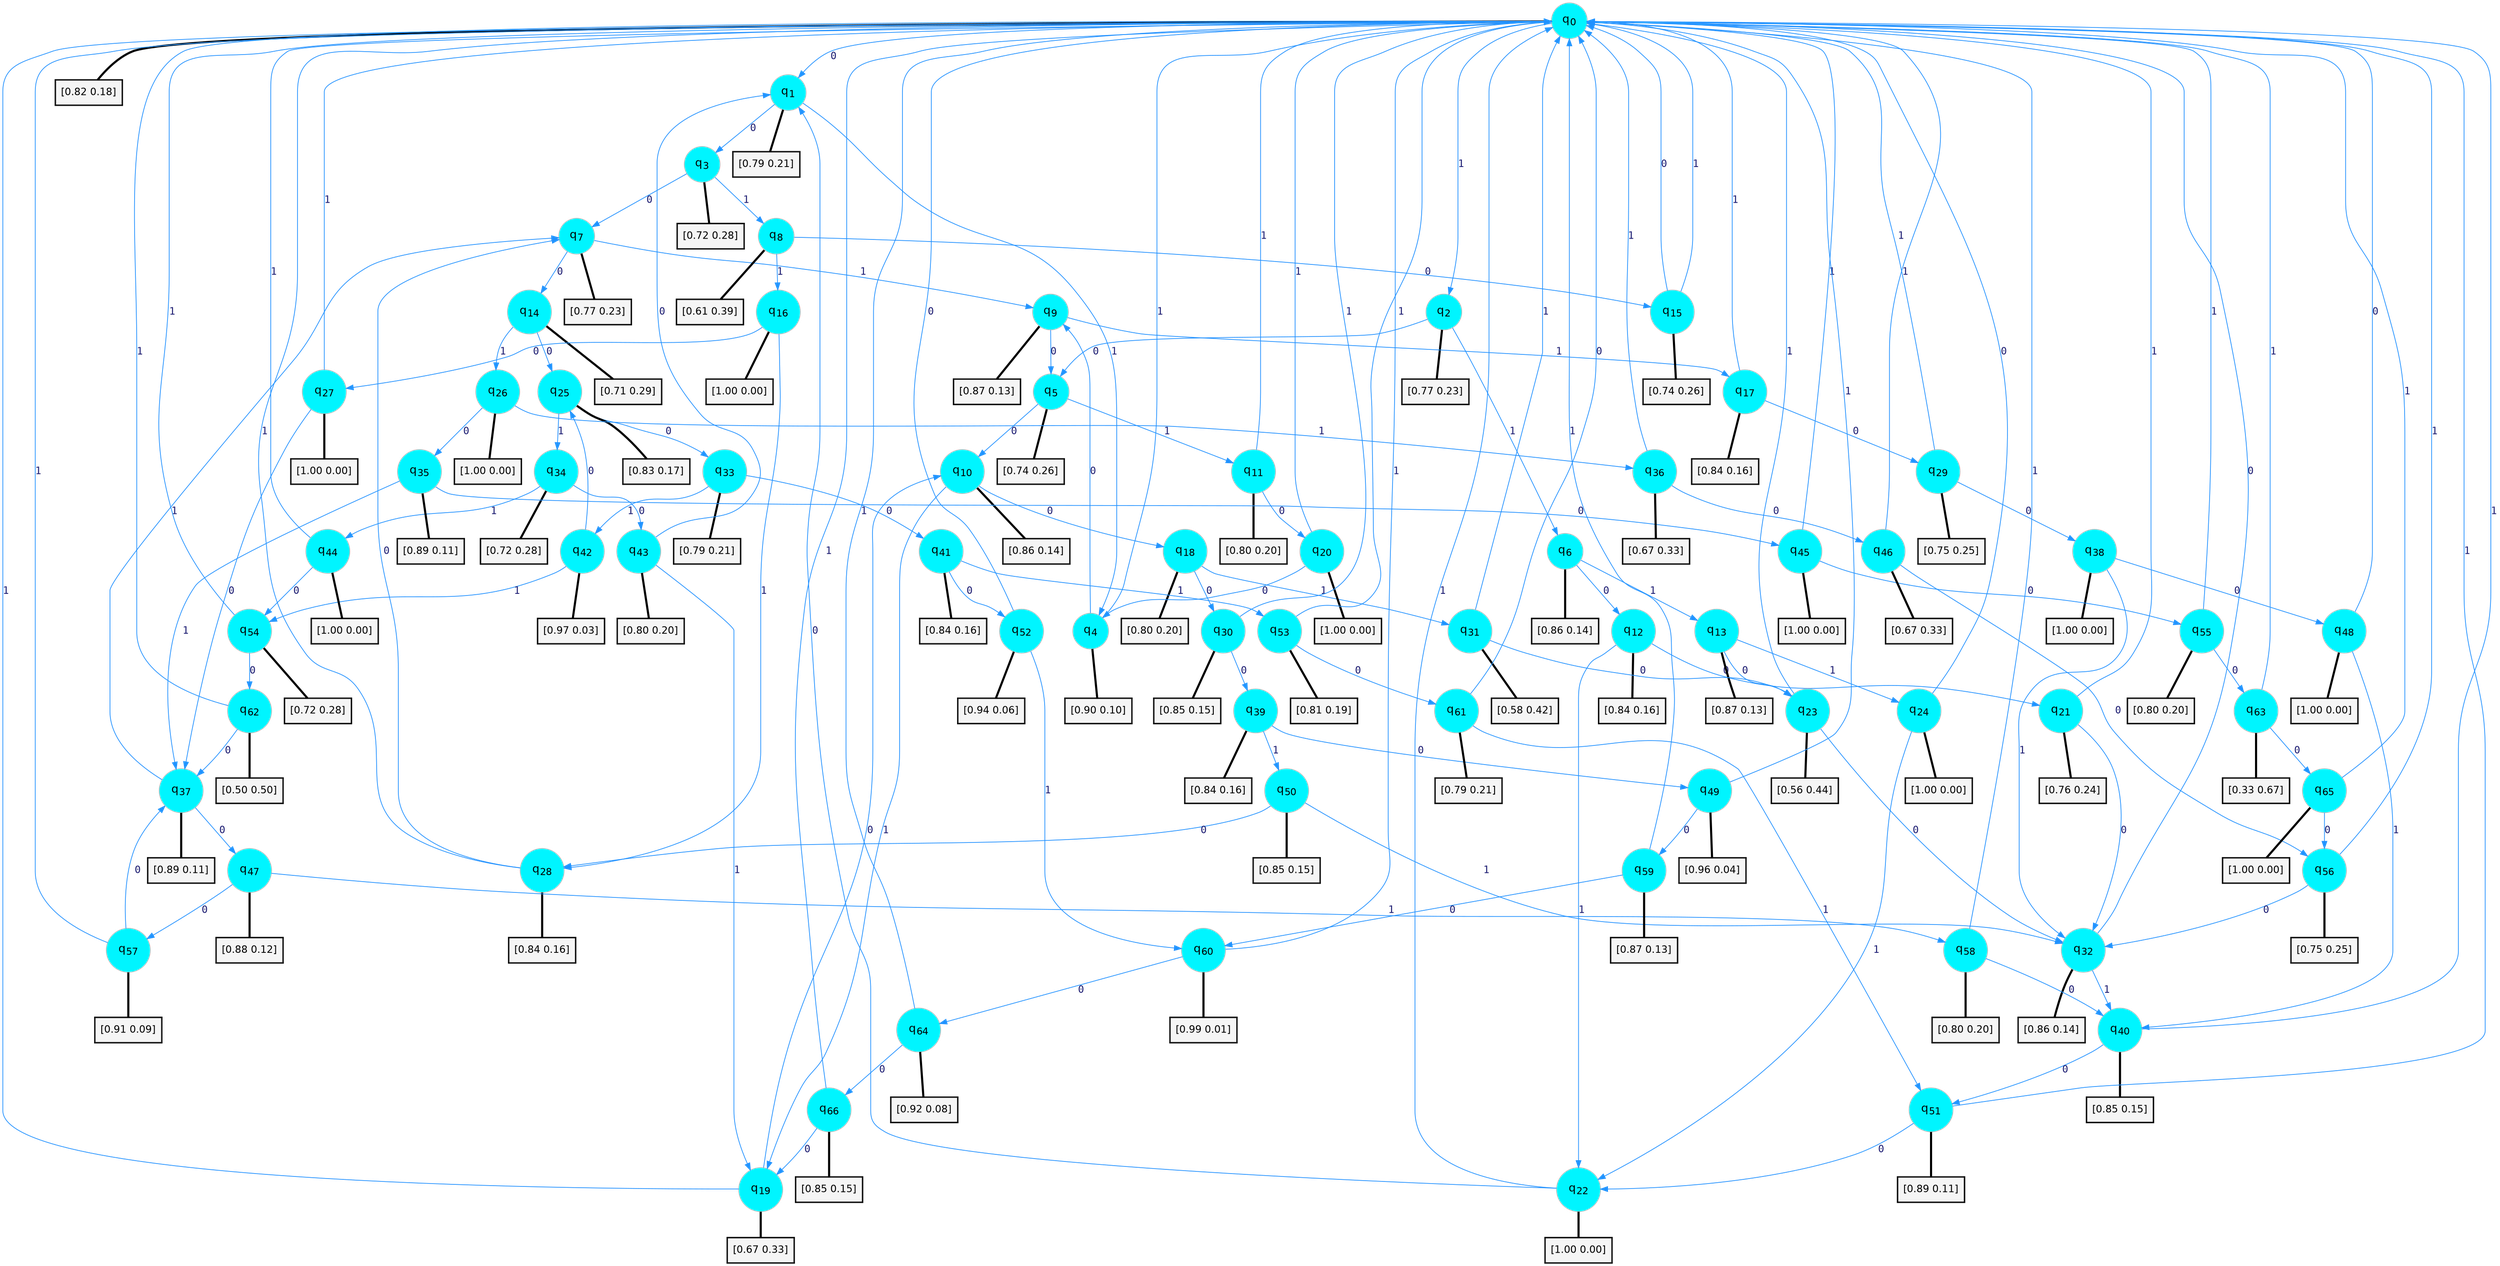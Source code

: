 digraph G {
graph [
bgcolor=transparent, dpi=300, rankdir=TD, size="40,25"];
node [
color=gray, fillcolor=turquoise1, fontcolor=black, fontname=Helvetica, fontsize=16, fontweight=bold, shape=circle, style=filled];
edge [
arrowsize=1, color=dodgerblue1, fontcolor=midnightblue, fontname=courier, fontweight=bold, penwidth=1, style=solid, weight=20];
0[label=<q<SUB>0</SUB>>];
1[label=<q<SUB>1</SUB>>];
2[label=<q<SUB>2</SUB>>];
3[label=<q<SUB>3</SUB>>];
4[label=<q<SUB>4</SUB>>];
5[label=<q<SUB>5</SUB>>];
6[label=<q<SUB>6</SUB>>];
7[label=<q<SUB>7</SUB>>];
8[label=<q<SUB>8</SUB>>];
9[label=<q<SUB>9</SUB>>];
10[label=<q<SUB>10</SUB>>];
11[label=<q<SUB>11</SUB>>];
12[label=<q<SUB>12</SUB>>];
13[label=<q<SUB>13</SUB>>];
14[label=<q<SUB>14</SUB>>];
15[label=<q<SUB>15</SUB>>];
16[label=<q<SUB>16</SUB>>];
17[label=<q<SUB>17</SUB>>];
18[label=<q<SUB>18</SUB>>];
19[label=<q<SUB>19</SUB>>];
20[label=<q<SUB>20</SUB>>];
21[label=<q<SUB>21</SUB>>];
22[label=<q<SUB>22</SUB>>];
23[label=<q<SUB>23</SUB>>];
24[label=<q<SUB>24</SUB>>];
25[label=<q<SUB>25</SUB>>];
26[label=<q<SUB>26</SUB>>];
27[label=<q<SUB>27</SUB>>];
28[label=<q<SUB>28</SUB>>];
29[label=<q<SUB>29</SUB>>];
30[label=<q<SUB>30</SUB>>];
31[label=<q<SUB>31</SUB>>];
32[label=<q<SUB>32</SUB>>];
33[label=<q<SUB>33</SUB>>];
34[label=<q<SUB>34</SUB>>];
35[label=<q<SUB>35</SUB>>];
36[label=<q<SUB>36</SUB>>];
37[label=<q<SUB>37</SUB>>];
38[label=<q<SUB>38</SUB>>];
39[label=<q<SUB>39</SUB>>];
40[label=<q<SUB>40</SUB>>];
41[label=<q<SUB>41</SUB>>];
42[label=<q<SUB>42</SUB>>];
43[label=<q<SUB>43</SUB>>];
44[label=<q<SUB>44</SUB>>];
45[label=<q<SUB>45</SUB>>];
46[label=<q<SUB>46</SUB>>];
47[label=<q<SUB>47</SUB>>];
48[label=<q<SUB>48</SUB>>];
49[label=<q<SUB>49</SUB>>];
50[label=<q<SUB>50</SUB>>];
51[label=<q<SUB>51</SUB>>];
52[label=<q<SUB>52</SUB>>];
53[label=<q<SUB>53</SUB>>];
54[label=<q<SUB>54</SUB>>];
55[label=<q<SUB>55</SUB>>];
56[label=<q<SUB>56</SUB>>];
57[label=<q<SUB>57</SUB>>];
58[label=<q<SUB>58</SUB>>];
59[label=<q<SUB>59</SUB>>];
60[label=<q<SUB>60</SUB>>];
61[label=<q<SUB>61</SUB>>];
62[label=<q<SUB>62</SUB>>];
63[label=<q<SUB>63</SUB>>];
64[label=<q<SUB>64</SUB>>];
65[label=<q<SUB>65</SUB>>];
66[label=<q<SUB>66</SUB>>];
67[label="[0.82 0.18]", shape=box,fontcolor=black, fontname=Helvetica, fontsize=14, penwidth=2, fillcolor=whitesmoke,color=black];
68[label="[0.79 0.21]", shape=box,fontcolor=black, fontname=Helvetica, fontsize=14, penwidth=2, fillcolor=whitesmoke,color=black];
69[label="[0.77 0.23]", shape=box,fontcolor=black, fontname=Helvetica, fontsize=14, penwidth=2, fillcolor=whitesmoke,color=black];
70[label="[0.72 0.28]", shape=box,fontcolor=black, fontname=Helvetica, fontsize=14, penwidth=2, fillcolor=whitesmoke,color=black];
71[label="[0.90 0.10]", shape=box,fontcolor=black, fontname=Helvetica, fontsize=14, penwidth=2, fillcolor=whitesmoke,color=black];
72[label="[0.74 0.26]", shape=box,fontcolor=black, fontname=Helvetica, fontsize=14, penwidth=2, fillcolor=whitesmoke,color=black];
73[label="[0.86 0.14]", shape=box,fontcolor=black, fontname=Helvetica, fontsize=14, penwidth=2, fillcolor=whitesmoke,color=black];
74[label="[0.77 0.23]", shape=box,fontcolor=black, fontname=Helvetica, fontsize=14, penwidth=2, fillcolor=whitesmoke,color=black];
75[label="[0.61 0.39]", shape=box,fontcolor=black, fontname=Helvetica, fontsize=14, penwidth=2, fillcolor=whitesmoke,color=black];
76[label="[0.87 0.13]", shape=box,fontcolor=black, fontname=Helvetica, fontsize=14, penwidth=2, fillcolor=whitesmoke,color=black];
77[label="[0.86 0.14]", shape=box,fontcolor=black, fontname=Helvetica, fontsize=14, penwidth=2, fillcolor=whitesmoke,color=black];
78[label="[0.80 0.20]", shape=box,fontcolor=black, fontname=Helvetica, fontsize=14, penwidth=2, fillcolor=whitesmoke,color=black];
79[label="[0.84 0.16]", shape=box,fontcolor=black, fontname=Helvetica, fontsize=14, penwidth=2, fillcolor=whitesmoke,color=black];
80[label="[0.87 0.13]", shape=box,fontcolor=black, fontname=Helvetica, fontsize=14, penwidth=2, fillcolor=whitesmoke,color=black];
81[label="[0.71 0.29]", shape=box,fontcolor=black, fontname=Helvetica, fontsize=14, penwidth=2, fillcolor=whitesmoke,color=black];
82[label="[0.74 0.26]", shape=box,fontcolor=black, fontname=Helvetica, fontsize=14, penwidth=2, fillcolor=whitesmoke,color=black];
83[label="[1.00 0.00]", shape=box,fontcolor=black, fontname=Helvetica, fontsize=14, penwidth=2, fillcolor=whitesmoke,color=black];
84[label="[0.84 0.16]", shape=box,fontcolor=black, fontname=Helvetica, fontsize=14, penwidth=2, fillcolor=whitesmoke,color=black];
85[label="[0.80 0.20]", shape=box,fontcolor=black, fontname=Helvetica, fontsize=14, penwidth=2, fillcolor=whitesmoke,color=black];
86[label="[0.67 0.33]", shape=box,fontcolor=black, fontname=Helvetica, fontsize=14, penwidth=2, fillcolor=whitesmoke,color=black];
87[label="[1.00 0.00]", shape=box,fontcolor=black, fontname=Helvetica, fontsize=14, penwidth=2, fillcolor=whitesmoke,color=black];
88[label="[0.76 0.24]", shape=box,fontcolor=black, fontname=Helvetica, fontsize=14, penwidth=2, fillcolor=whitesmoke,color=black];
89[label="[1.00 0.00]", shape=box,fontcolor=black, fontname=Helvetica, fontsize=14, penwidth=2, fillcolor=whitesmoke,color=black];
90[label="[0.56 0.44]", shape=box,fontcolor=black, fontname=Helvetica, fontsize=14, penwidth=2, fillcolor=whitesmoke,color=black];
91[label="[1.00 0.00]", shape=box,fontcolor=black, fontname=Helvetica, fontsize=14, penwidth=2, fillcolor=whitesmoke,color=black];
92[label="[0.83 0.17]", shape=box,fontcolor=black, fontname=Helvetica, fontsize=14, penwidth=2, fillcolor=whitesmoke,color=black];
93[label="[1.00 0.00]", shape=box,fontcolor=black, fontname=Helvetica, fontsize=14, penwidth=2, fillcolor=whitesmoke,color=black];
94[label="[1.00 0.00]", shape=box,fontcolor=black, fontname=Helvetica, fontsize=14, penwidth=2, fillcolor=whitesmoke,color=black];
95[label="[0.84 0.16]", shape=box,fontcolor=black, fontname=Helvetica, fontsize=14, penwidth=2, fillcolor=whitesmoke,color=black];
96[label="[0.75 0.25]", shape=box,fontcolor=black, fontname=Helvetica, fontsize=14, penwidth=2, fillcolor=whitesmoke,color=black];
97[label="[0.85 0.15]", shape=box,fontcolor=black, fontname=Helvetica, fontsize=14, penwidth=2, fillcolor=whitesmoke,color=black];
98[label="[0.58 0.42]", shape=box,fontcolor=black, fontname=Helvetica, fontsize=14, penwidth=2, fillcolor=whitesmoke,color=black];
99[label="[0.86 0.14]", shape=box,fontcolor=black, fontname=Helvetica, fontsize=14, penwidth=2, fillcolor=whitesmoke,color=black];
100[label="[0.79 0.21]", shape=box,fontcolor=black, fontname=Helvetica, fontsize=14, penwidth=2, fillcolor=whitesmoke,color=black];
101[label="[0.72 0.28]", shape=box,fontcolor=black, fontname=Helvetica, fontsize=14, penwidth=2, fillcolor=whitesmoke,color=black];
102[label="[0.89 0.11]", shape=box,fontcolor=black, fontname=Helvetica, fontsize=14, penwidth=2, fillcolor=whitesmoke,color=black];
103[label="[0.67 0.33]", shape=box,fontcolor=black, fontname=Helvetica, fontsize=14, penwidth=2, fillcolor=whitesmoke,color=black];
104[label="[0.89 0.11]", shape=box,fontcolor=black, fontname=Helvetica, fontsize=14, penwidth=2, fillcolor=whitesmoke,color=black];
105[label="[1.00 0.00]", shape=box,fontcolor=black, fontname=Helvetica, fontsize=14, penwidth=2, fillcolor=whitesmoke,color=black];
106[label="[0.84 0.16]", shape=box,fontcolor=black, fontname=Helvetica, fontsize=14, penwidth=2, fillcolor=whitesmoke,color=black];
107[label="[0.85 0.15]", shape=box,fontcolor=black, fontname=Helvetica, fontsize=14, penwidth=2, fillcolor=whitesmoke,color=black];
108[label="[0.84 0.16]", shape=box,fontcolor=black, fontname=Helvetica, fontsize=14, penwidth=2, fillcolor=whitesmoke,color=black];
109[label="[0.97 0.03]", shape=box,fontcolor=black, fontname=Helvetica, fontsize=14, penwidth=2, fillcolor=whitesmoke,color=black];
110[label="[0.80 0.20]", shape=box,fontcolor=black, fontname=Helvetica, fontsize=14, penwidth=2, fillcolor=whitesmoke,color=black];
111[label="[1.00 0.00]", shape=box,fontcolor=black, fontname=Helvetica, fontsize=14, penwidth=2, fillcolor=whitesmoke,color=black];
112[label="[1.00 0.00]", shape=box,fontcolor=black, fontname=Helvetica, fontsize=14, penwidth=2, fillcolor=whitesmoke,color=black];
113[label="[0.67 0.33]", shape=box,fontcolor=black, fontname=Helvetica, fontsize=14, penwidth=2, fillcolor=whitesmoke,color=black];
114[label="[0.88 0.12]", shape=box,fontcolor=black, fontname=Helvetica, fontsize=14, penwidth=2, fillcolor=whitesmoke,color=black];
115[label="[1.00 0.00]", shape=box,fontcolor=black, fontname=Helvetica, fontsize=14, penwidth=2, fillcolor=whitesmoke,color=black];
116[label="[0.96 0.04]", shape=box,fontcolor=black, fontname=Helvetica, fontsize=14, penwidth=2, fillcolor=whitesmoke,color=black];
117[label="[0.85 0.15]", shape=box,fontcolor=black, fontname=Helvetica, fontsize=14, penwidth=2, fillcolor=whitesmoke,color=black];
118[label="[0.89 0.11]", shape=box,fontcolor=black, fontname=Helvetica, fontsize=14, penwidth=2, fillcolor=whitesmoke,color=black];
119[label="[0.94 0.06]", shape=box,fontcolor=black, fontname=Helvetica, fontsize=14, penwidth=2, fillcolor=whitesmoke,color=black];
120[label="[0.81 0.19]", shape=box,fontcolor=black, fontname=Helvetica, fontsize=14, penwidth=2, fillcolor=whitesmoke,color=black];
121[label="[0.72 0.28]", shape=box,fontcolor=black, fontname=Helvetica, fontsize=14, penwidth=2, fillcolor=whitesmoke,color=black];
122[label="[0.80 0.20]", shape=box,fontcolor=black, fontname=Helvetica, fontsize=14, penwidth=2, fillcolor=whitesmoke,color=black];
123[label="[0.75 0.25]", shape=box,fontcolor=black, fontname=Helvetica, fontsize=14, penwidth=2, fillcolor=whitesmoke,color=black];
124[label="[0.91 0.09]", shape=box,fontcolor=black, fontname=Helvetica, fontsize=14, penwidth=2, fillcolor=whitesmoke,color=black];
125[label="[0.80 0.20]", shape=box,fontcolor=black, fontname=Helvetica, fontsize=14, penwidth=2, fillcolor=whitesmoke,color=black];
126[label="[0.87 0.13]", shape=box,fontcolor=black, fontname=Helvetica, fontsize=14, penwidth=2, fillcolor=whitesmoke,color=black];
127[label="[0.99 0.01]", shape=box,fontcolor=black, fontname=Helvetica, fontsize=14, penwidth=2, fillcolor=whitesmoke,color=black];
128[label="[0.79 0.21]", shape=box,fontcolor=black, fontname=Helvetica, fontsize=14, penwidth=2, fillcolor=whitesmoke,color=black];
129[label="[0.50 0.50]", shape=box,fontcolor=black, fontname=Helvetica, fontsize=14, penwidth=2, fillcolor=whitesmoke,color=black];
130[label="[0.33 0.67]", shape=box,fontcolor=black, fontname=Helvetica, fontsize=14, penwidth=2, fillcolor=whitesmoke,color=black];
131[label="[0.92 0.08]", shape=box,fontcolor=black, fontname=Helvetica, fontsize=14, penwidth=2, fillcolor=whitesmoke,color=black];
132[label="[1.00 0.00]", shape=box,fontcolor=black, fontname=Helvetica, fontsize=14, penwidth=2, fillcolor=whitesmoke,color=black];
133[label="[0.85 0.15]", shape=box,fontcolor=black, fontname=Helvetica, fontsize=14, penwidth=2, fillcolor=whitesmoke,color=black];
0->1 [label=0];
0->2 [label=1];
0->67 [arrowhead=none, penwidth=3,color=black];
1->3 [label=0];
1->4 [label=1];
1->68 [arrowhead=none, penwidth=3,color=black];
2->5 [label=0];
2->6 [label=1];
2->69 [arrowhead=none, penwidth=3,color=black];
3->7 [label=0];
3->8 [label=1];
3->70 [arrowhead=none, penwidth=3,color=black];
4->9 [label=0];
4->0 [label=1];
4->71 [arrowhead=none, penwidth=3,color=black];
5->10 [label=0];
5->11 [label=1];
5->72 [arrowhead=none, penwidth=3,color=black];
6->12 [label=0];
6->13 [label=1];
6->73 [arrowhead=none, penwidth=3,color=black];
7->14 [label=0];
7->9 [label=1];
7->74 [arrowhead=none, penwidth=3,color=black];
8->15 [label=0];
8->16 [label=1];
8->75 [arrowhead=none, penwidth=3,color=black];
9->5 [label=0];
9->17 [label=1];
9->76 [arrowhead=none, penwidth=3,color=black];
10->18 [label=0];
10->19 [label=1];
10->77 [arrowhead=none, penwidth=3,color=black];
11->20 [label=0];
11->0 [label=1];
11->78 [arrowhead=none, penwidth=3,color=black];
12->21 [label=0];
12->22 [label=1];
12->79 [arrowhead=none, penwidth=3,color=black];
13->23 [label=0];
13->24 [label=1];
13->80 [arrowhead=none, penwidth=3,color=black];
14->25 [label=0];
14->26 [label=1];
14->81 [arrowhead=none, penwidth=3,color=black];
15->0 [label=0];
15->0 [label=1];
15->82 [arrowhead=none, penwidth=3,color=black];
16->27 [label=0];
16->28 [label=1];
16->83 [arrowhead=none, penwidth=3,color=black];
17->29 [label=0];
17->0 [label=1];
17->84 [arrowhead=none, penwidth=3,color=black];
18->30 [label=0];
18->31 [label=1];
18->85 [arrowhead=none, penwidth=3,color=black];
19->10 [label=0];
19->0 [label=1];
19->86 [arrowhead=none, penwidth=3,color=black];
20->4 [label=0];
20->0 [label=1];
20->87 [arrowhead=none, penwidth=3,color=black];
21->32 [label=0];
21->0 [label=1];
21->88 [arrowhead=none, penwidth=3,color=black];
22->1 [label=0];
22->0 [label=1];
22->89 [arrowhead=none, penwidth=3,color=black];
23->32 [label=0];
23->0 [label=1];
23->90 [arrowhead=none, penwidth=3,color=black];
24->0 [label=0];
24->22 [label=1];
24->91 [arrowhead=none, penwidth=3,color=black];
25->33 [label=0];
25->34 [label=1];
25->92 [arrowhead=none, penwidth=3,color=black];
26->35 [label=0];
26->36 [label=1];
26->93 [arrowhead=none, penwidth=3,color=black];
27->37 [label=0];
27->0 [label=1];
27->94 [arrowhead=none, penwidth=3,color=black];
28->7 [label=0];
28->0 [label=1];
28->95 [arrowhead=none, penwidth=3,color=black];
29->38 [label=0];
29->0 [label=1];
29->96 [arrowhead=none, penwidth=3,color=black];
30->39 [label=0];
30->0 [label=1];
30->97 [arrowhead=none, penwidth=3,color=black];
31->23 [label=0];
31->0 [label=1];
31->98 [arrowhead=none, penwidth=3,color=black];
32->0 [label=0];
32->40 [label=1];
32->99 [arrowhead=none, penwidth=3,color=black];
33->41 [label=0];
33->42 [label=1];
33->100 [arrowhead=none, penwidth=3,color=black];
34->43 [label=0];
34->44 [label=1];
34->101 [arrowhead=none, penwidth=3,color=black];
35->45 [label=0];
35->37 [label=1];
35->102 [arrowhead=none, penwidth=3,color=black];
36->46 [label=0];
36->0 [label=1];
36->103 [arrowhead=none, penwidth=3,color=black];
37->47 [label=0];
37->7 [label=1];
37->104 [arrowhead=none, penwidth=3,color=black];
38->48 [label=0];
38->32 [label=1];
38->105 [arrowhead=none, penwidth=3,color=black];
39->49 [label=0];
39->50 [label=1];
39->106 [arrowhead=none, penwidth=3,color=black];
40->51 [label=0];
40->0 [label=1];
40->107 [arrowhead=none, penwidth=3,color=black];
41->52 [label=0];
41->53 [label=1];
41->108 [arrowhead=none, penwidth=3,color=black];
42->25 [label=0];
42->54 [label=1];
42->109 [arrowhead=none, penwidth=3,color=black];
43->1 [label=0];
43->19 [label=1];
43->110 [arrowhead=none, penwidth=3,color=black];
44->54 [label=0];
44->0 [label=1];
44->111 [arrowhead=none, penwidth=3,color=black];
45->55 [label=0];
45->0 [label=1];
45->112 [arrowhead=none, penwidth=3,color=black];
46->56 [label=0];
46->0 [label=1];
46->113 [arrowhead=none, penwidth=3,color=black];
47->57 [label=0];
47->58 [label=1];
47->114 [arrowhead=none, penwidth=3,color=black];
48->0 [label=0];
48->40 [label=1];
48->115 [arrowhead=none, penwidth=3,color=black];
49->59 [label=0];
49->0 [label=1];
49->116 [arrowhead=none, penwidth=3,color=black];
50->28 [label=0];
50->32 [label=1];
50->117 [arrowhead=none, penwidth=3,color=black];
51->22 [label=0];
51->0 [label=1];
51->118 [arrowhead=none, penwidth=3,color=black];
52->0 [label=0];
52->60 [label=1];
52->119 [arrowhead=none, penwidth=3,color=black];
53->61 [label=0];
53->0 [label=1];
53->120 [arrowhead=none, penwidth=3,color=black];
54->62 [label=0];
54->0 [label=1];
54->121 [arrowhead=none, penwidth=3,color=black];
55->63 [label=0];
55->0 [label=1];
55->122 [arrowhead=none, penwidth=3,color=black];
56->32 [label=0];
56->0 [label=1];
56->123 [arrowhead=none, penwidth=3,color=black];
57->37 [label=0];
57->0 [label=1];
57->124 [arrowhead=none, penwidth=3,color=black];
58->40 [label=0];
58->0 [label=1];
58->125 [arrowhead=none, penwidth=3,color=black];
59->60 [label=0];
59->0 [label=1];
59->126 [arrowhead=none, penwidth=3,color=black];
60->64 [label=0];
60->0 [label=1];
60->127 [arrowhead=none, penwidth=3,color=black];
61->0 [label=0];
61->51 [label=1];
61->128 [arrowhead=none, penwidth=3,color=black];
62->37 [label=0];
62->0 [label=1];
62->129 [arrowhead=none, penwidth=3,color=black];
63->65 [label=0];
63->0 [label=1];
63->130 [arrowhead=none, penwidth=3,color=black];
64->66 [label=0];
64->0 [label=1];
64->131 [arrowhead=none, penwidth=3,color=black];
65->56 [label=0];
65->0 [label=1];
65->132 [arrowhead=none, penwidth=3,color=black];
66->19 [label=0];
66->0 [label=1];
66->133 [arrowhead=none, penwidth=3,color=black];
}
